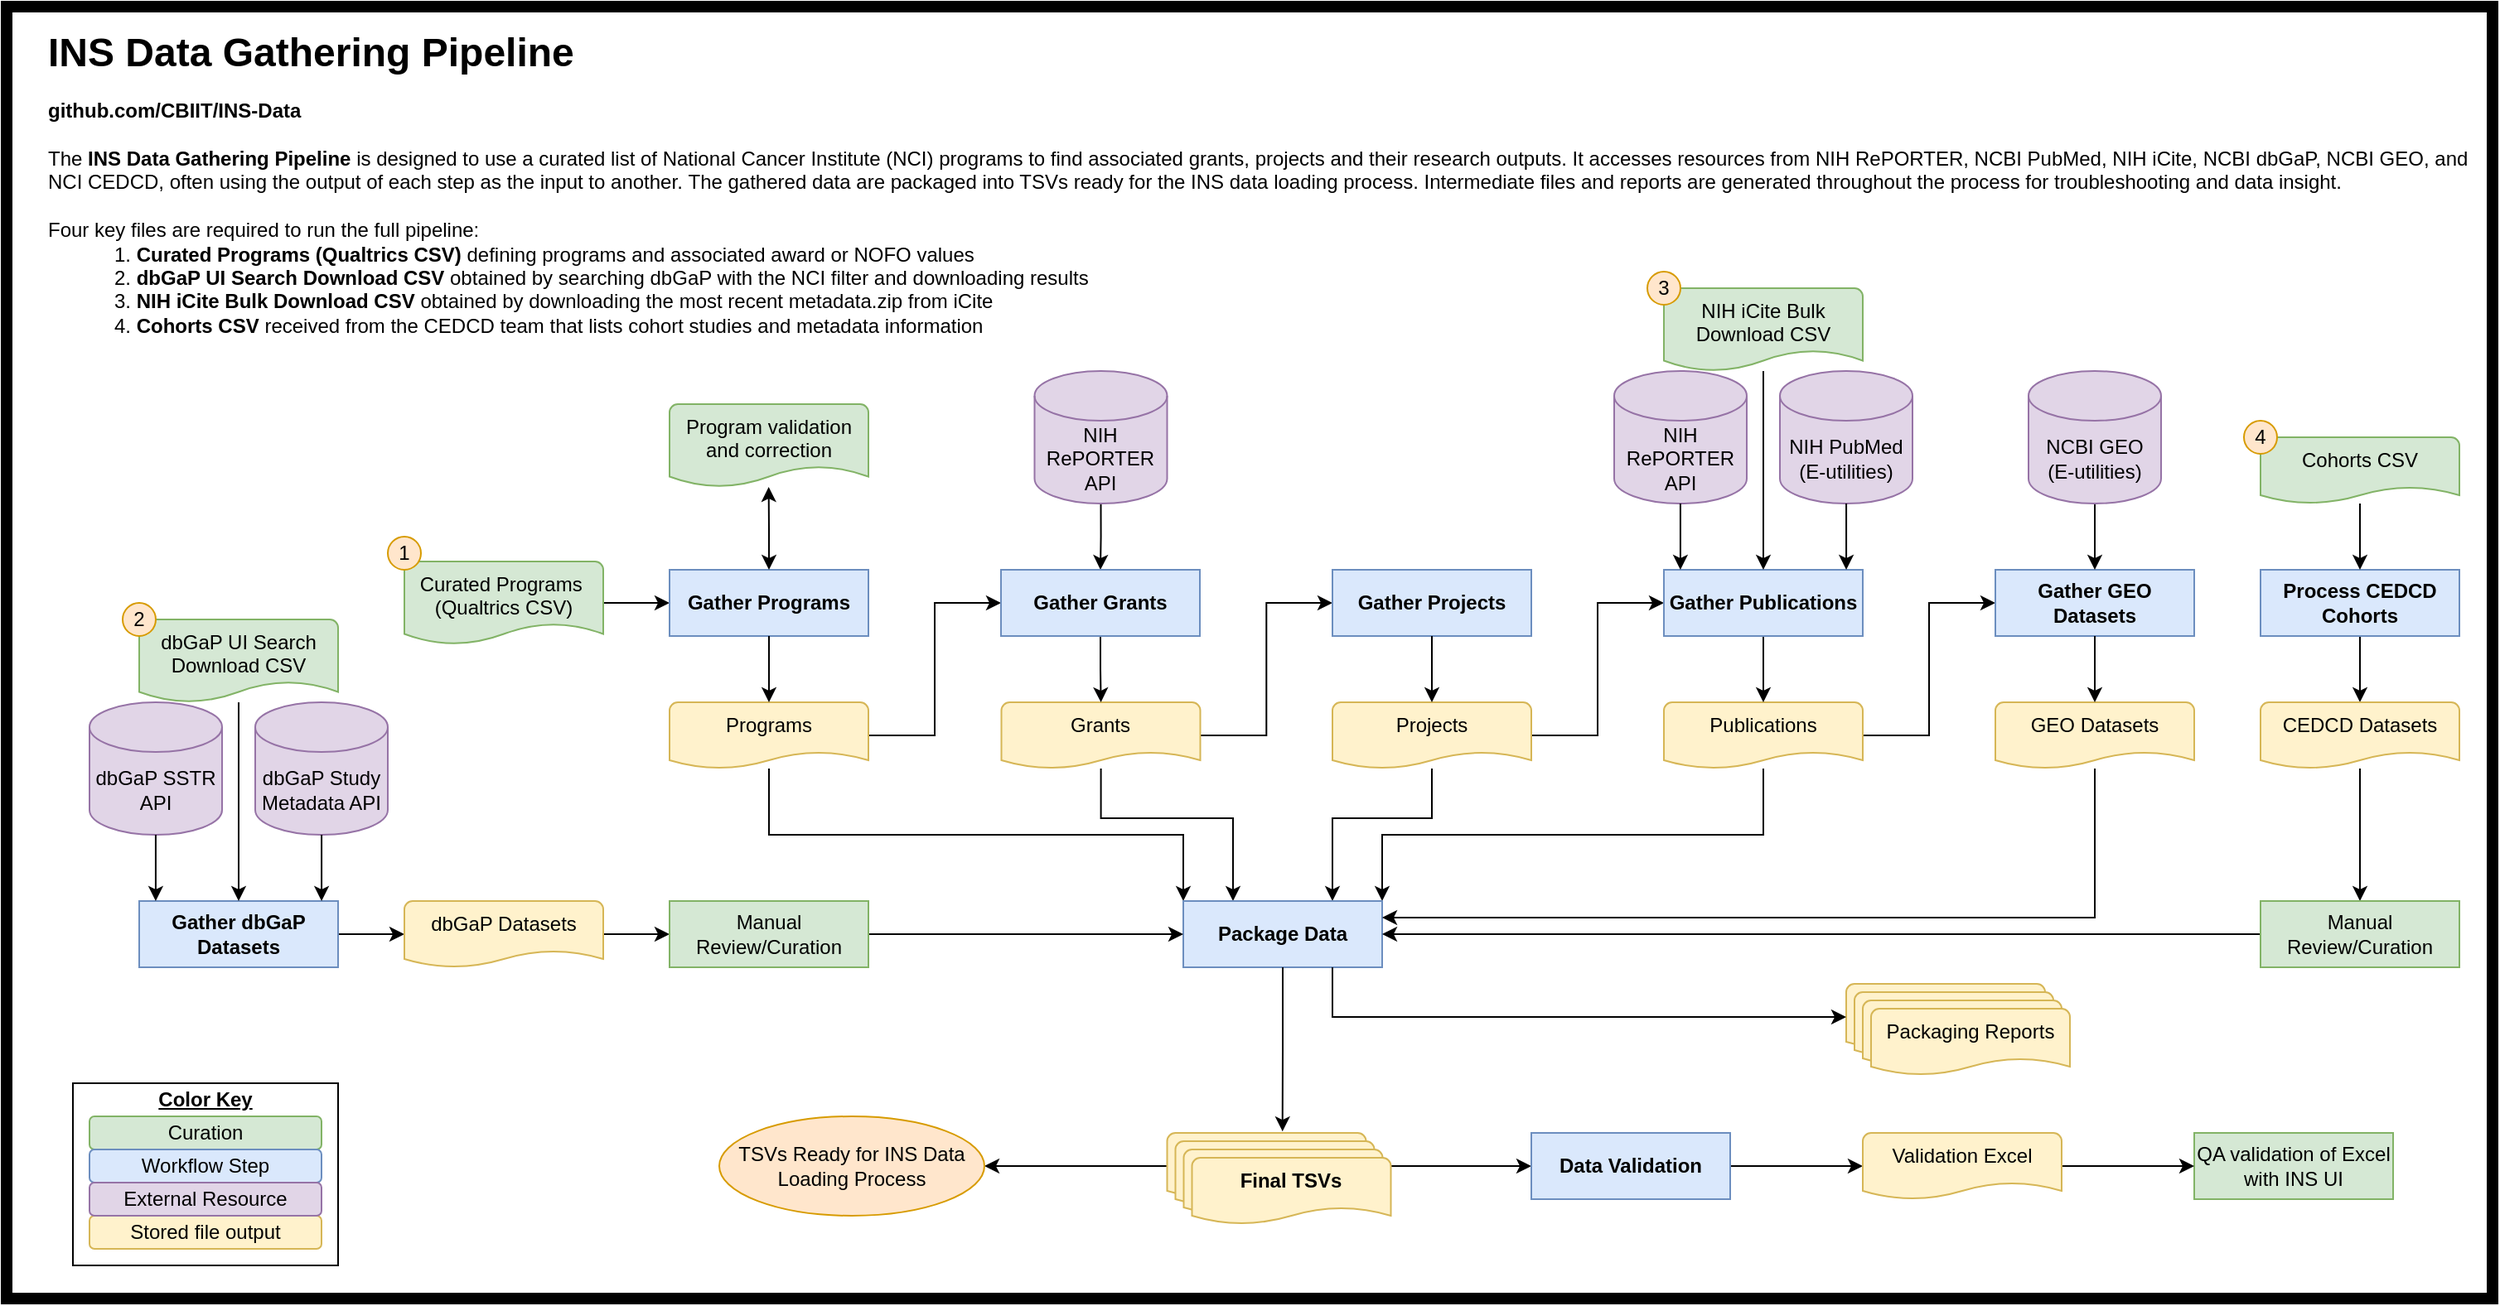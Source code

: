 <mxfile version="27.1.4">
  <diagram name="Page-1" id="uefWlJh99sZlFegfP22R">
    <mxGraphModel dx="2083" dy="1347" grid="1" gridSize="10" guides="1" tooltips="1" connect="1" arrows="1" fold="1" page="0" pageScale="1" pageWidth="850" pageHeight="1100" math="0" shadow="0">
      <root>
        <mxCell id="0" />
        <mxCell id="1" parent="0" />
        <mxCell id="RwEqUDWk7FrTfcTtBMZq-87" value="" style="rounded=0;whiteSpace=wrap;html=1;perimeterSpacing=0;strokeWidth=7;" vertex="1" parent="1">
          <mxGeometry x="240" y="-360" width="1500" height="780" as="geometry" />
        </mxCell>
        <mxCell id="RwEqUDWk7FrTfcTtBMZq-61" value="" style="edgeStyle=orthogonalEdgeStyle;rounded=0;orthogonalLoop=1;jettySize=auto;html=1;" edge="1" parent="1" source="r6HnroZV0TJYuFAMtPQ7-13" target="RwEqUDWk7FrTfcTtBMZq-60">
          <mxGeometry relative="1" as="geometry">
            <Array as="points">
              <mxPoint x="910" y="340" />
              <mxPoint x="910" y="340" />
            </Array>
          </mxGeometry>
        </mxCell>
        <mxCell id="RwEqUDWk7FrTfcTtBMZq-55" value="" style="edgeStyle=orthogonalEdgeStyle;rounded=0;orthogonalLoop=1;jettySize=auto;html=1;" edge="1" parent="1" source="r6HnroZV0TJYuFAMtPQ7-13" target="RwEqUDWk7FrTfcTtBMZq-1">
          <mxGeometry relative="1" as="geometry">
            <Array as="points">
              <mxPoint x="1100" y="340" />
              <mxPoint x="1100" y="340" />
            </Array>
          </mxGeometry>
        </mxCell>
        <mxCell id="gQOOfUeZjju-Q29w7hby-9" value="&lt;p style=&quot;line-height: 100%;&quot;&gt;&lt;/p&gt;&lt;h1 style=&quot;line-height: 100%;&quot;&gt;INS Data Gathering Pipeline&lt;/h1&gt;&lt;div&gt;&lt;b&gt;github.com/CBIIT/INS-Data&lt;/b&gt;&lt;/div&gt;&lt;div&gt;&lt;b&gt;&lt;br&gt;&lt;/b&gt;&lt;/div&gt;&lt;div style=&quot;line-height: 120%;&quot;&gt;The&lt;b&gt; INS Data Gathering Pipeline&lt;/b&gt; is designed to use a curated list of National Cancer Institute (NCI) programs to find associated grants, projects and their research outputs. It accesses resources from NIH RePORTER, NCBI PubMed, NIH iCite, NCBI dbGaP, NCBI GEO, and NCI CEDCD, often using the output of each step as the input to another.&amp;nbsp;&lt;span style=&quot;background-color: initial;&quot;&gt;The gathered data are packaged into TSVs ready for the INS data loading process. Intermediate files and reports are generated throughout the process for troubleshooting and data insight.&amp;nbsp;&lt;/span&gt;&lt;/div&gt;&lt;div style=&quot;line-height: 120%;&quot;&gt;&lt;span style=&quot;background-color: initial;&quot;&gt;&lt;br&gt;&lt;/span&gt;&lt;/div&gt;&lt;div style=&quot;line-height: 120%;&quot;&gt;Four key files are required to run the full pipeline:&amp;nbsp;&lt;/div&gt;&lt;blockquote style=&quot;margin: 0 0 0 40px; border: none; padding: 0px;&quot;&gt;&lt;div style=&quot;line-height: 120%;&quot;&gt;&lt;span style=&quot;background-color: transparent; color: light-dark(rgb(0, 0, 0), rgb(255, 255, 255));&quot;&gt;1. &lt;b&gt;Curated Programs (Qualtrics CSV)&lt;/b&gt; defining programs and associated award or NOFO values&lt;/span&gt;&lt;/div&gt;&lt;div style=&quot;line-height: 120%;&quot;&gt;2. &lt;b&gt;dbGaP UI Search Download CSV&lt;/b&gt; obtained by searching dbGaP with the NCI filter and downloading results&lt;/div&gt;&lt;div style=&quot;line-height: 120%;&quot;&gt;3. &lt;b&gt;NIH iCite Bulk Download CSV&lt;/b&gt; obtained by downloading the most recent metadata.zip from iCite&lt;/div&gt;&lt;div style=&quot;line-height: 120%;&quot;&gt;4. &lt;b&gt;Cohorts CSV&lt;/b&gt; received from the CEDCD team that lists cohort studies and metadata information&lt;/div&gt;&lt;/blockquote&gt;&lt;div style=&quot;line-height: 120%;&quot;&gt;&amp;nbsp;&lt;/div&gt;&lt;p&gt;&lt;/p&gt;" style="text;html=1;strokeColor=none;fillColor=none;spacing=5;spacingTop=-20;whiteSpace=wrap;overflow=hidden;rounded=0;" parent="1" vertex="1">
          <mxGeometry x="260" y="-350" width="1470" height="210" as="geometry" />
        </mxCell>
        <mxCell id="r6HnroZV0TJYuFAMtPQ7-27" style="edgeStyle=orthogonalEdgeStyle;rounded=0;orthogonalLoop=1;jettySize=auto;html=1;" parent="1" source="wkYrDo4dlBRFe5t2DFDZ-1" target="wkYrDo4dlBRFe5t2DFDZ-2" edge="1">
          <mxGeometry relative="1" as="geometry" />
        </mxCell>
        <mxCell id="wkYrDo4dlBRFe5t2DFDZ-1" value="Curated Programs&amp;nbsp; (Qualtrics CSV)" style="strokeWidth=1;html=1;shape=mxgraph.flowchart.document2;whiteSpace=wrap;size=0.25;fillColor=#d5e8d4;strokeColor=#82b366;verticalAlign=top;" parent="1" vertex="1">
          <mxGeometry x="480" y="-25" width="120" height="50" as="geometry" />
        </mxCell>
        <mxCell id="r6HnroZV0TJYuFAMtPQ7-30" style="edgeStyle=orthogonalEdgeStyle;rounded=0;orthogonalLoop=1;jettySize=auto;html=1;exitX=0.75;exitY=0;exitDx=0;exitDy=0;entryX=0.682;entryY=0.755;entryDx=0;entryDy=0;entryPerimeter=0;strokeColor=none;" parent="1" source="wkYrDo4dlBRFe5t2DFDZ-2" edge="1">
          <mxGeometry relative="1" as="geometry">
            <mxPoint x="729.34" y="-74.8" as="targetPoint" />
          </mxGeometry>
        </mxCell>
        <mxCell id="wkYrDo4dlBRFe5t2DFDZ-2" value="Gather Programs" style="rounded=0;whiteSpace=wrap;html=1;fillColor=#dae8fc;strokeColor=#6c8ebf;fontStyle=1" parent="1" vertex="1">
          <mxGeometry x="640" y="-20" width="120" height="40" as="geometry" />
        </mxCell>
        <mxCell id="r6HnroZV0TJYuFAMtPQ7-33" style="edgeStyle=orthogonalEdgeStyle;rounded=0;orthogonalLoop=1;jettySize=auto;html=1;entryX=0;entryY=0.5;entryDx=0;entryDy=0;" parent="1" source="wkYrDo4dlBRFe5t2DFDZ-3" target="wkYrDo4dlBRFe5t2DFDZ-14" edge="1">
          <mxGeometry relative="1" as="geometry" />
        </mxCell>
        <mxCell id="r6HnroZV0TJYuFAMtPQ7-49" style="edgeStyle=orthogonalEdgeStyle;rounded=0;orthogonalLoop=1;jettySize=auto;html=1;entryX=0;entryY=0;entryDx=0;entryDy=0;" parent="1" source="wkYrDo4dlBRFe5t2DFDZ-3" target="r6HnroZV0TJYuFAMtPQ7-10" edge="1">
          <mxGeometry relative="1" as="geometry">
            <Array as="points">
              <mxPoint x="700" y="140" />
              <mxPoint x="950" y="140" />
            </Array>
          </mxGeometry>
        </mxCell>
        <mxCell id="wkYrDo4dlBRFe5t2DFDZ-3" value="Programs" style="strokeWidth=1;html=1;shape=mxgraph.flowchart.document2;whiteSpace=wrap;size=0.25;fillColor=#fff2cc;strokeColor=#d6b656;verticalAlign=top;" parent="1" vertex="1">
          <mxGeometry x="640" y="60" width="120" height="40" as="geometry" />
        </mxCell>
        <mxCell id="r6HnroZV0TJYuFAMtPQ7-34" style="edgeStyle=orthogonalEdgeStyle;rounded=0;orthogonalLoop=1;jettySize=auto;html=1;exitX=0.5;exitY=1;exitDx=0;exitDy=0;exitPerimeter=0;" parent="1" source="r6HnroZV0TJYuFAMtPQ7-39" target="wkYrDo4dlBRFe5t2DFDZ-14" edge="1">
          <mxGeometry relative="1" as="geometry">
            <mxPoint x="900" y="-60" as="sourcePoint" />
          </mxGeometry>
        </mxCell>
        <mxCell id="r6HnroZV0TJYuFAMtPQ7-37" style="edgeStyle=orthogonalEdgeStyle;rounded=0;orthogonalLoop=1;jettySize=auto;html=1;entryX=0;entryY=0.5;entryDx=0;entryDy=0;" parent="1" source="wkYrDo4dlBRFe5t2DFDZ-21" target="r6HnroZV0TJYuFAMtPQ7-1" edge="1">
          <mxGeometry relative="1" as="geometry" />
        </mxCell>
        <mxCell id="r6HnroZV0TJYuFAMtPQ7-50" style="edgeStyle=orthogonalEdgeStyle;rounded=0;orthogonalLoop=1;jettySize=auto;html=1;entryX=0.25;entryY=0;entryDx=0;entryDy=0;" parent="1" source="wkYrDo4dlBRFe5t2DFDZ-21" target="r6HnroZV0TJYuFAMtPQ7-10" edge="1">
          <mxGeometry relative="1" as="geometry">
            <Array as="points">
              <mxPoint x="900" y="130" />
              <mxPoint x="980" y="130" />
            </Array>
          </mxGeometry>
        </mxCell>
        <mxCell id="wkYrDo4dlBRFe5t2DFDZ-21" value="Grants" style="strokeWidth=1;html=1;shape=mxgraph.flowchart.document2;whiteSpace=wrap;size=0.25;fillColor=#fff2cc;strokeColor=#d6b656;verticalAlign=top;" parent="1" vertex="1">
          <mxGeometry x="840.25" y="60" width="120" height="40" as="geometry" />
        </mxCell>
        <mxCell id="r6HnroZV0TJYuFAMtPQ7-35" style="edgeStyle=orthogonalEdgeStyle;rounded=0;orthogonalLoop=1;jettySize=auto;html=1;" parent="1" source="wkYrDo4dlBRFe5t2DFDZ-14" target="wkYrDo4dlBRFe5t2DFDZ-21" edge="1">
          <mxGeometry relative="1" as="geometry" />
        </mxCell>
        <mxCell id="wkYrDo4dlBRFe5t2DFDZ-14" value="Gather Grants" style="rounded=0;whiteSpace=wrap;html=1;fillColor=#dae8fc;strokeColor=#6c8ebf;fontStyle=1" parent="1" vertex="1">
          <mxGeometry x="840" y="-20" width="120" height="40" as="geometry" />
        </mxCell>
        <mxCell id="r6HnroZV0TJYuFAMtPQ7-1" value="Gather Projects" style="rounded=0;whiteSpace=wrap;html=1;fillColor=#dae8fc;strokeColor=#6c8ebf;fontStyle=1" parent="1" vertex="1">
          <mxGeometry x="1040" y="-20" width="120" height="40" as="geometry" />
        </mxCell>
        <mxCell id="r6HnroZV0TJYuFAMtPQ7-51" style="edgeStyle=orthogonalEdgeStyle;rounded=0;orthogonalLoop=1;jettySize=auto;html=1;entryX=0.75;entryY=0;entryDx=0;entryDy=0;" parent="1" source="r6HnroZV0TJYuFAMtPQ7-2" target="r6HnroZV0TJYuFAMtPQ7-10" edge="1">
          <mxGeometry relative="1" as="geometry">
            <Array as="points">
              <mxPoint x="1100" y="130" />
              <mxPoint x="1040" y="130" />
            </Array>
          </mxGeometry>
        </mxCell>
        <mxCell id="RwEqUDWk7FrTfcTtBMZq-78" style="edgeStyle=orthogonalEdgeStyle;rounded=0;orthogonalLoop=1;jettySize=auto;html=1;entryX=0;entryY=0.5;entryDx=0;entryDy=0;" edge="1" parent="1" source="r6HnroZV0TJYuFAMtPQ7-2" target="RwEqUDWk7FrTfcTtBMZq-70">
          <mxGeometry relative="1" as="geometry" />
        </mxCell>
        <mxCell id="r6HnroZV0TJYuFAMtPQ7-2" value="Projects" style="strokeWidth=1;html=1;shape=mxgraph.flowchart.document2;whiteSpace=wrap;size=0.25;fillColor=#fff2cc;strokeColor=#d6b656;verticalAlign=top;" parent="1" vertex="1">
          <mxGeometry x="1040" y="60" width="120" height="40" as="geometry" />
        </mxCell>
        <mxCell id="r6HnroZV0TJYuFAMtPQ7-52" style="edgeStyle=orthogonalEdgeStyle;rounded=0;orthogonalLoop=1;jettySize=auto;html=1;entryX=1;entryY=0;entryDx=0;entryDy=0;" parent="1" source="r6HnroZV0TJYuFAMtPQ7-5" target="r6HnroZV0TJYuFAMtPQ7-10" edge="1">
          <mxGeometry relative="1" as="geometry">
            <Array as="points">
              <mxPoint x="1300" y="140" />
              <mxPoint x="1070" y="140" />
            </Array>
          </mxGeometry>
        </mxCell>
        <mxCell id="RwEqUDWk7FrTfcTtBMZq-10" style="edgeStyle=orthogonalEdgeStyle;rounded=0;orthogonalLoop=1;jettySize=auto;html=1;entryX=0;entryY=0.5;entryDx=0;entryDy=0;" edge="1" parent="1" source="r6HnroZV0TJYuFAMtPQ7-5" target="RwEqUDWk7FrTfcTtBMZq-8">
          <mxGeometry relative="1" as="geometry" />
        </mxCell>
        <mxCell id="r6HnroZV0TJYuFAMtPQ7-5" value="Publications" style="strokeWidth=1;html=1;shape=mxgraph.flowchart.document2;whiteSpace=wrap;size=0.25;fillColor=#fff2cc;strokeColor=#d6b656;verticalAlign=top;" parent="1" vertex="1">
          <mxGeometry x="1240" y="60" width="120" height="40" as="geometry" />
        </mxCell>
        <mxCell id="r6HnroZV0TJYuFAMtPQ7-10" value="Package Data" style="rounded=0;whiteSpace=wrap;html=1;fillColor=#dae8fc;strokeColor=#6c8ebf;fontStyle=1" parent="1" vertex="1">
          <mxGeometry x="950" y="180" width="120" height="40" as="geometry" />
        </mxCell>
        <mxCell id="r6HnroZV0TJYuFAMtPQ7-17" value="" style="group;fontStyle=1;labelBorderColor=none;shadow=0;" parent="1" vertex="1" connectable="0">
          <mxGeometry x="940.25" y="320" width="135" height="55" as="geometry" />
        </mxCell>
        <mxCell id="r6HnroZV0TJYuFAMtPQ7-11" value="" style="strokeWidth=1;html=1;shape=mxgraph.flowchart.document2;whiteSpace=wrap;size=0.25;fillColor=#fff2cc;strokeColor=#d6b656;verticalAlign=top;fontStyle=1;labelBorderColor=none;shadow=0;" parent="r6HnroZV0TJYuFAMtPQ7-17" vertex="1">
          <mxGeometry width="120" height="40" as="geometry" />
        </mxCell>
        <mxCell id="r6HnroZV0TJYuFAMtPQ7-12" value="" style="strokeWidth=1;html=1;shape=mxgraph.flowchart.document2;whiteSpace=wrap;size=0.25;fillColor=#fff2cc;strokeColor=#d6b656;verticalAlign=top;fontStyle=1;labelBorderColor=none;shadow=0;" parent="r6HnroZV0TJYuFAMtPQ7-17" vertex="1">
          <mxGeometry x="5" y="5" width="120" height="40" as="geometry" />
        </mxCell>
        <mxCell id="r6HnroZV0TJYuFAMtPQ7-13" value="" style="strokeWidth=1;html=1;shape=mxgraph.flowchart.document2;whiteSpace=wrap;size=0.25;fillColor=#fff2cc;strokeColor=#d6b656;verticalAlign=top;fontStyle=1;labelBorderColor=none;shadow=0;" parent="r6HnroZV0TJYuFAMtPQ7-17" vertex="1">
          <mxGeometry x="10" y="10" width="120" height="40" as="geometry" />
        </mxCell>
        <mxCell id="r6HnroZV0TJYuFAMtPQ7-14" value="Final TSVs" style="strokeWidth=1;html=1;shape=mxgraph.flowchart.document2;whiteSpace=wrap;size=0.25;fillColor=#fff2cc;strokeColor=#d6b656;verticalAlign=top;fontStyle=1;labelBorderColor=none;shadow=0;" parent="r6HnroZV0TJYuFAMtPQ7-17" vertex="1">
          <mxGeometry x="15" y="15" width="120" height="40" as="geometry" />
        </mxCell>
        <mxCell id="r6HnroZV0TJYuFAMtPQ7-19" value="" style="group" parent="1" vertex="1" connectable="0">
          <mxGeometry x="1350" y="230" width="135" height="55" as="geometry" />
        </mxCell>
        <mxCell id="r6HnroZV0TJYuFAMtPQ7-20" value="" style="strokeWidth=1;html=1;shape=mxgraph.flowchart.document2;whiteSpace=wrap;size=0.25;fillColor=#fff2cc;strokeColor=#d6b656;verticalAlign=top;" parent="r6HnroZV0TJYuFAMtPQ7-19" vertex="1">
          <mxGeometry width="120" height="40" as="geometry" />
        </mxCell>
        <mxCell id="r6HnroZV0TJYuFAMtPQ7-21" value="" style="strokeWidth=1;html=1;shape=mxgraph.flowchart.document2;whiteSpace=wrap;size=0.25;fillColor=#fff2cc;strokeColor=#d6b656;verticalAlign=top;" parent="r6HnroZV0TJYuFAMtPQ7-19" vertex="1">
          <mxGeometry x="5" y="5" width="120" height="40" as="geometry" />
        </mxCell>
        <mxCell id="r6HnroZV0TJYuFAMtPQ7-22" value="" style="strokeWidth=1;html=1;shape=mxgraph.flowchart.document2;whiteSpace=wrap;size=0.25;fillColor=#fff2cc;strokeColor=#d6b656;verticalAlign=top;" parent="r6HnroZV0TJYuFAMtPQ7-19" vertex="1">
          <mxGeometry x="10" y="10" width="120" height="40" as="geometry" />
        </mxCell>
        <mxCell id="r6HnroZV0TJYuFAMtPQ7-23" value="Packaging Reports" style="strokeWidth=1;html=1;shape=mxgraph.flowchart.document2;whiteSpace=wrap;size=0.25;fillColor=#fff2cc;strokeColor=#d6b656;verticalAlign=top;" parent="r6HnroZV0TJYuFAMtPQ7-19" vertex="1">
          <mxGeometry x="15" y="15" width="120" height="40" as="geometry" />
        </mxCell>
        <mxCell id="r6HnroZV0TJYuFAMtPQ7-31" style="edgeStyle=orthogonalEdgeStyle;rounded=0;orthogonalLoop=1;jettySize=auto;html=1;entryX=0.436;entryY=0.875;entryDx=0;entryDy=0;entryPerimeter=0;startArrow=classic;startFill=1;" parent="1" source="wkYrDo4dlBRFe5t2DFDZ-2" edge="1">
          <mxGeometry relative="1" as="geometry">
            <mxPoint x="699.82" y="-70" as="targetPoint" />
          </mxGeometry>
        </mxCell>
        <mxCell id="r6HnroZV0TJYuFAMtPQ7-32" style="edgeStyle=orthogonalEdgeStyle;rounded=0;orthogonalLoop=1;jettySize=auto;html=1;entryX=0.5;entryY=0;entryDx=0;entryDy=0;entryPerimeter=0;" parent="1" source="wkYrDo4dlBRFe5t2DFDZ-2" target="wkYrDo4dlBRFe5t2DFDZ-3" edge="1">
          <mxGeometry relative="1" as="geometry" />
        </mxCell>
        <mxCell id="r6HnroZV0TJYuFAMtPQ7-38" style="edgeStyle=orthogonalEdgeStyle;rounded=0;orthogonalLoop=1;jettySize=auto;html=1;entryX=0.5;entryY=0;entryDx=0;entryDy=0;entryPerimeter=0;" parent="1" source="r6HnroZV0TJYuFAMtPQ7-1" target="r6HnroZV0TJYuFAMtPQ7-2" edge="1">
          <mxGeometry relative="1" as="geometry" />
        </mxCell>
        <mxCell id="r6HnroZV0TJYuFAMtPQ7-39" value="NIH RePORTER&lt;div&gt;API&lt;/div&gt;" style="shape=cylinder3;whiteSpace=wrap;html=1;boundedLbl=1;backgroundOutline=1;size=15;fillColor=#e1d5e7;strokeColor=#9673a6;" parent="1" vertex="1">
          <mxGeometry x="860.25" y="-140" width="80" height="80" as="geometry" />
        </mxCell>
        <mxCell id="r6HnroZV0TJYuFAMtPQ7-62" value="" style="group" parent="1" vertex="1" connectable="0">
          <mxGeometry x="280" y="290" width="160" height="110" as="geometry" />
        </mxCell>
        <mxCell id="r6HnroZV0TJYuFAMtPQ7-56" value="&lt;p style=&quot;line-height: 0%;&quot;&gt;&lt;b&gt;&lt;u&gt;Color Key&lt;/u&gt;&lt;/b&gt;&lt;/p&gt;" style="rounded=0;whiteSpace=wrap;html=1;verticalAlign=top;spacing=-7;" parent="r6HnroZV0TJYuFAMtPQ7-62" vertex="1">
          <mxGeometry width="160" height="110" as="geometry" />
        </mxCell>
        <mxCell id="r6HnroZV0TJYuFAMtPQ7-57" value="Curation" style="rounded=1;whiteSpace=wrap;html=1;fillColor=#d5e8d4;strokeColor=#82b366;" parent="r6HnroZV0TJYuFAMtPQ7-62" vertex="1">
          <mxGeometry x="10" y="20" width="140" height="20" as="geometry" />
        </mxCell>
        <mxCell id="r6HnroZV0TJYuFAMtPQ7-58" value="Stored file output" style="rounded=1;whiteSpace=wrap;html=1;fillColor=#fff2cc;strokeColor=#d6b656;" parent="r6HnroZV0TJYuFAMtPQ7-62" vertex="1">
          <mxGeometry x="10" y="80" width="140" height="20" as="geometry" />
        </mxCell>
        <mxCell id="r6HnroZV0TJYuFAMtPQ7-60" value="Workflow Step" style="rounded=1;whiteSpace=wrap;html=1;fillColor=#dae8fc;strokeColor=#6c8ebf;" parent="r6HnroZV0TJYuFAMtPQ7-62" vertex="1">
          <mxGeometry x="10" y="40" width="140" height="20" as="geometry" />
        </mxCell>
        <mxCell id="r6HnroZV0TJYuFAMtPQ7-61" value="External Resource" style="rounded=1;whiteSpace=wrap;html=1;fillColor=#e1d5e7;strokeColor=#9673a6;" parent="r6HnroZV0TJYuFAMtPQ7-62" vertex="1">
          <mxGeometry x="10" y="60" width="140" height="20" as="geometry" />
        </mxCell>
        <mxCell id="RwEqUDWk7FrTfcTtBMZq-58" style="edgeStyle=orthogonalEdgeStyle;rounded=0;orthogonalLoop=1;jettySize=auto;html=1;" edge="1" parent="1" source="RwEqUDWk7FrTfcTtBMZq-1" target="RwEqUDWk7FrTfcTtBMZq-57">
          <mxGeometry relative="1" as="geometry" />
        </mxCell>
        <mxCell id="RwEqUDWk7FrTfcTtBMZq-1" value="Data Validation" style="rounded=0;whiteSpace=wrap;html=1;fillColor=#dae8fc;strokeColor=#6c8ebf;fontStyle=1" vertex="1" parent="1">
          <mxGeometry x="1160" y="320" width="120" height="40" as="geometry" />
        </mxCell>
        <mxCell id="RwEqUDWk7FrTfcTtBMZq-8" value="Gather GEO Datasets" style="rounded=0;whiteSpace=wrap;html=1;fillColor=#dae8fc;strokeColor=#6c8ebf;fontStyle=1" vertex="1" parent="1">
          <mxGeometry x="1440" y="-20" width="120" height="40" as="geometry" />
        </mxCell>
        <mxCell id="RwEqUDWk7FrTfcTtBMZq-53" style="edgeStyle=orthogonalEdgeStyle;rounded=0;orthogonalLoop=1;jettySize=auto;html=1;entryX=1;entryY=0.25;entryDx=0;entryDy=0;" edge="1" parent="1" source="RwEqUDWk7FrTfcTtBMZq-9" target="r6HnroZV0TJYuFAMtPQ7-10">
          <mxGeometry relative="1" as="geometry">
            <Array as="points">
              <mxPoint x="1500" y="190" />
            </Array>
          </mxGeometry>
        </mxCell>
        <mxCell id="RwEqUDWk7FrTfcTtBMZq-9" value="GEO Datasets" style="strokeWidth=1;html=1;shape=mxgraph.flowchart.document2;whiteSpace=wrap;size=0.25;fillColor=#fff2cc;strokeColor=#d6b656;verticalAlign=top;" vertex="1" parent="1">
          <mxGeometry x="1440" y="60" width="120" height="40" as="geometry" />
        </mxCell>
        <mxCell id="RwEqUDWk7FrTfcTtBMZq-11" style="edgeStyle=orthogonalEdgeStyle;rounded=0;orthogonalLoop=1;jettySize=auto;html=1;entryX=0.5;entryY=0;entryDx=0;entryDy=0;entryPerimeter=0;" edge="1" parent="1" source="RwEqUDWk7FrTfcTtBMZq-8" target="RwEqUDWk7FrTfcTtBMZq-9">
          <mxGeometry relative="1" as="geometry" />
        </mxCell>
        <mxCell id="RwEqUDWk7FrTfcTtBMZq-14" style="edgeStyle=orthogonalEdgeStyle;rounded=0;orthogonalLoop=1;jettySize=auto;html=1;" edge="1" parent="1" source="RwEqUDWk7FrTfcTtBMZq-13" target="RwEqUDWk7FrTfcTtBMZq-8">
          <mxGeometry relative="1" as="geometry" />
        </mxCell>
        <mxCell id="RwEqUDWk7FrTfcTtBMZq-13" value="NCBI GEO&lt;div&gt;(E-utilities)&lt;/div&gt;" style="shape=cylinder3;whiteSpace=wrap;html=1;boundedLbl=1;backgroundOutline=1;size=15;fillColor=#e1d5e7;strokeColor=#9673a6;" vertex="1" parent="1">
          <mxGeometry x="1460" y="-140" width="80" height="80" as="geometry" />
        </mxCell>
        <mxCell id="RwEqUDWk7FrTfcTtBMZq-29" style="edgeStyle=orthogonalEdgeStyle;rounded=0;orthogonalLoop=1;jettySize=auto;html=1;" edge="1" parent="1" source="RwEqUDWk7FrTfcTtBMZq-15" target="RwEqUDWk7FrTfcTtBMZq-18">
          <mxGeometry relative="1" as="geometry" />
        </mxCell>
        <mxCell id="RwEqUDWk7FrTfcTtBMZq-15" value="Process CEDCD Cohorts" style="rounded=0;whiteSpace=wrap;html=1;fillColor=#dae8fc;strokeColor=#6c8ebf;fontStyle=1" vertex="1" parent="1">
          <mxGeometry x="1600" y="-20" width="120" height="40" as="geometry" />
        </mxCell>
        <mxCell id="RwEqUDWk7FrTfcTtBMZq-17" style="edgeStyle=orthogonalEdgeStyle;rounded=0;orthogonalLoop=1;jettySize=auto;html=1;entryX=0.5;entryY=0;entryDx=0;entryDy=0;" edge="1" parent="1" source="RwEqUDWk7FrTfcTtBMZq-16" target="RwEqUDWk7FrTfcTtBMZq-15">
          <mxGeometry relative="1" as="geometry" />
        </mxCell>
        <mxCell id="RwEqUDWk7FrTfcTtBMZq-16" value="Cohorts CSV" style="strokeWidth=1;html=1;shape=mxgraph.flowchart.document2;whiteSpace=wrap;size=0.25;fillColor=#d5e8d4;strokeColor=#82b366;verticalAlign=top;" vertex="1" parent="1">
          <mxGeometry x="1600" y="-100" width="120" height="40" as="geometry" />
        </mxCell>
        <mxCell id="RwEqUDWk7FrTfcTtBMZq-36" style="edgeStyle=orthogonalEdgeStyle;rounded=0;orthogonalLoop=1;jettySize=auto;html=1;" edge="1" parent="1" source="RwEqUDWk7FrTfcTtBMZq-18" target="RwEqUDWk7FrTfcTtBMZq-35">
          <mxGeometry relative="1" as="geometry" />
        </mxCell>
        <mxCell id="RwEqUDWk7FrTfcTtBMZq-18" value="CEDCD Datasets" style="strokeWidth=1;html=1;shape=mxgraph.flowchart.document2;whiteSpace=wrap;size=0.25;fillColor=#fff2cc;strokeColor=#d6b656;verticalAlign=top;" vertex="1" parent="1">
          <mxGeometry x="1600" y="60" width="120" height="40" as="geometry" />
        </mxCell>
        <mxCell id="RwEqUDWk7FrTfcTtBMZq-31" style="edgeStyle=orthogonalEdgeStyle;rounded=0;orthogonalLoop=1;jettySize=auto;html=1;" edge="1" parent="1" source="RwEqUDWk7FrTfcTtBMZq-20" target="RwEqUDWk7FrTfcTtBMZq-30">
          <mxGeometry relative="1" as="geometry" />
        </mxCell>
        <mxCell id="RwEqUDWk7FrTfcTtBMZq-20" value="Gather dbGaP Datasets" style="rounded=0;whiteSpace=wrap;html=1;fillColor=#dae8fc;strokeColor=#6c8ebf;fontStyle=1" vertex="1" parent="1">
          <mxGeometry x="320" y="180" width="120" height="40" as="geometry" />
        </mxCell>
        <mxCell id="RwEqUDWk7FrTfcTtBMZq-22" value="dbGaP Study Metadata API" style="shape=cylinder3;whiteSpace=wrap;html=1;boundedLbl=1;backgroundOutline=1;size=15;fillColor=#e1d5e7;strokeColor=#9673a6;" vertex="1" parent="1">
          <mxGeometry x="390" y="60" width="80" height="80" as="geometry" />
        </mxCell>
        <mxCell id="RwEqUDWk7FrTfcTtBMZq-23" value="dbGaP SSTR API" style="shape=cylinder3;whiteSpace=wrap;html=1;boundedLbl=1;backgroundOutline=1;size=15;fillColor=#e1d5e7;strokeColor=#9673a6;" vertex="1" parent="1">
          <mxGeometry x="290" y="60" width="80" height="80" as="geometry" />
        </mxCell>
        <mxCell id="RwEqUDWk7FrTfcTtBMZq-40" style="edgeStyle=orthogonalEdgeStyle;rounded=0;orthogonalLoop=1;jettySize=auto;html=1;" edge="1" parent="1" source="RwEqUDWk7FrTfcTtBMZq-27" target="RwEqUDWk7FrTfcTtBMZq-20">
          <mxGeometry relative="1" as="geometry" />
        </mxCell>
        <mxCell id="RwEqUDWk7FrTfcTtBMZq-27" value="dbGaP UI Search Download CSV" style="strokeWidth=1;html=1;shape=mxgraph.flowchart.document2;whiteSpace=wrap;size=0.25;fillColor=#d5e8d4;strokeColor=#82b366;verticalAlign=top;" vertex="1" parent="1">
          <mxGeometry x="320" y="10" width="120" height="50" as="geometry" />
        </mxCell>
        <mxCell id="RwEqUDWk7FrTfcTtBMZq-38" style="edgeStyle=orthogonalEdgeStyle;rounded=0;orthogonalLoop=1;jettySize=auto;html=1;" edge="1" parent="1" source="RwEqUDWk7FrTfcTtBMZq-30" target="RwEqUDWk7FrTfcTtBMZq-37">
          <mxGeometry relative="1" as="geometry" />
        </mxCell>
        <mxCell id="RwEqUDWk7FrTfcTtBMZq-30" value="dbGaP Datasets" style="strokeWidth=1;html=1;shape=mxgraph.flowchart.document2;whiteSpace=wrap;size=0.25;fillColor=#fff2cc;strokeColor=#d6b656;verticalAlign=top;" vertex="1" parent="1">
          <mxGeometry x="480" y="180" width="120" height="40" as="geometry" />
        </mxCell>
        <mxCell id="RwEqUDWk7FrTfcTtBMZq-80" style="edgeStyle=orthogonalEdgeStyle;rounded=0;orthogonalLoop=1;jettySize=auto;html=1;entryX=1;entryY=0.5;entryDx=0;entryDy=0;" edge="1" parent="1" source="RwEqUDWk7FrTfcTtBMZq-35" target="r6HnroZV0TJYuFAMtPQ7-10">
          <mxGeometry relative="1" as="geometry" />
        </mxCell>
        <mxCell id="RwEqUDWk7FrTfcTtBMZq-35" value="&lt;span style=&quot;font-weight: normal;&quot;&gt;Manual Review/Curation&lt;/span&gt;" style="rounded=0;whiteSpace=wrap;html=1;fillColor=#d5e8d4;strokeColor=#82b366;fontStyle=1" vertex="1" parent="1">
          <mxGeometry x="1600" y="180" width="120" height="40" as="geometry" />
        </mxCell>
        <mxCell id="RwEqUDWk7FrTfcTtBMZq-48" style="edgeStyle=orthogonalEdgeStyle;rounded=0;orthogonalLoop=1;jettySize=auto;html=1;" edge="1" parent="1" source="RwEqUDWk7FrTfcTtBMZq-37" target="r6HnroZV0TJYuFAMtPQ7-10">
          <mxGeometry relative="1" as="geometry" />
        </mxCell>
        <mxCell id="RwEqUDWk7FrTfcTtBMZq-37" value="&lt;span style=&quot;font-weight: normal;&quot;&gt;Manual Review/Curation&lt;/span&gt;" style="rounded=0;whiteSpace=wrap;html=1;fillColor=#d5e8d4;strokeColor=#82b366;fontStyle=1" vertex="1" parent="1">
          <mxGeometry x="640" y="180" width="120" height="40" as="geometry" />
        </mxCell>
        <mxCell id="RwEqUDWk7FrTfcTtBMZq-46" style="edgeStyle=orthogonalEdgeStyle;rounded=0;orthogonalLoop=1;jettySize=auto;html=1;entryX=0.083;entryY=0;entryDx=0;entryDy=0;entryPerimeter=0;" edge="1" parent="1" source="RwEqUDWk7FrTfcTtBMZq-23" target="RwEqUDWk7FrTfcTtBMZq-20">
          <mxGeometry relative="1" as="geometry" />
        </mxCell>
        <mxCell id="RwEqUDWk7FrTfcTtBMZq-47" style="edgeStyle=orthogonalEdgeStyle;rounded=0;orthogonalLoop=1;jettySize=auto;html=1;entryX=0.917;entryY=0;entryDx=0;entryDy=0;entryPerimeter=0;" edge="1" parent="1" source="RwEqUDWk7FrTfcTtBMZq-22" target="RwEqUDWk7FrTfcTtBMZq-20">
          <mxGeometry relative="1" as="geometry" />
        </mxCell>
        <mxCell id="RwEqUDWk7FrTfcTtBMZq-49" style="edgeStyle=orthogonalEdgeStyle;rounded=0;orthogonalLoop=1;jettySize=auto;html=1;entryX=0.58;entryY=-0.023;entryDx=0;entryDy=0;entryPerimeter=0;" edge="1" parent="1" source="r6HnroZV0TJYuFAMtPQ7-10" target="r6HnroZV0TJYuFAMtPQ7-11">
          <mxGeometry relative="1" as="geometry" />
        </mxCell>
        <mxCell id="RwEqUDWk7FrTfcTtBMZq-50" style="edgeStyle=orthogonalEdgeStyle;rounded=0;orthogonalLoop=1;jettySize=auto;html=1;exitX=0.75;exitY=1;exitDx=0;exitDy=0;entryX=0;entryY=0.5;entryDx=0;entryDy=0;entryPerimeter=0;" edge="1" parent="1" source="r6HnroZV0TJYuFAMtPQ7-10" target="r6HnroZV0TJYuFAMtPQ7-20">
          <mxGeometry relative="1" as="geometry" />
        </mxCell>
        <mxCell id="RwEqUDWk7FrTfcTtBMZq-54" value="&lt;span style=&quot;font-weight: 400;&quot;&gt;QA validation of Excel with INS UI&lt;/span&gt;" style="rounded=0;whiteSpace=wrap;html=1;fillColor=#d5e8d4;strokeColor=#82b366;fontStyle=1" vertex="1" parent="1">
          <mxGeometry x="1560" y="320" width="120" height="40" as="geometry" />
        </mxCell>
        <mxCell id="RwEqUDWk7FrTfcTtBMZq-59" style="edgeStyle=orthogonalEdgeStyle;rounded=0;orthogonalLoop=1;jettySize=auto;html=1;" edge="1" parent="1" source="RwEqUDWk7FrTfcTtBMZq-57" target="RwEqUDWk7FrTfcTtBMZq-54">
          <mxGeometry relative="1" as="geometry" />
        </mxCell>
        <mxCell id="RwEqUDWk7FrTfcTtBMZq-57" value="Validation Excel" style="strokeWidth=1;html=1;shape=mxgraph.flowchart.document2;whiteSpace=wrap;size=0.25;fillColor=#fff2cc;strokeColor=#d6b656;verticalAlign=top;" vertex="1" parent="1">
          <mxGeometry x="1360" y="320" width="120" height="40" as="geometry" />
        </mxCell>
        <mxCell id="RwEqUDWk7FrTfcTtBMZq-60" value="TSVs Ready for INS Data Loading Process" style="ellipse;whiteSpace=wrap;html=1;fillColor=#ffe6cc;strokeColor=#d79b00;" vertex="1" parent="1">
          <mxGeometry x="670" y="310" width="160" height="60" as="geometry" />
        </mxCell>
        <mxCell id="RwEqUDWk7FrTfcTtBMZq-77" style="edgeStyle=orthogonalEdgeStyle;rounded=0;orthogonalLoop=1;jettySize=auto;html=1;" edge="1" parent="1" source="RwEqUDWk7FrTfcTtBMZq-70" target="r6HnroZV0TJYuFAMtPQ7-5">
          <mxGeometry relative="1" as="geometry" />
        </mxCell>
        <mxCell id="RwEqUDWk7FrTfcTtBMZq-70" value="Gather Publications" style="rounded=0;whiteSpace=wrap;html=1;fillColor=#dae8fc;strokeColor=#6c8ebf;fontStyle=1" vertex="1" parent="1">
          <mxGeometry x="1240" y="-20" width="120" height="40" as="geometry" />
        </mxCell>
        <mxCell id="RwEqUDWk7FrTfcTtBMZq-71" value="NIH PubMed (E-utilities)" style="shape=cylinder3;whiteSpace=wrap;html=1;boundedLbl=1;backgroundOutline=1;size=15;fillColor=#e1d5e7;strokeColor=#9673a6;" vertex="1" parent="1">
          <mxGeometry x="1310" y="-140" width="80" height="80" as="geometry" />
        </mxCell>
        <mxCell id="RwEqUDWk7FrTfcTtBMZq-72" value="NIH RePORTER API" style="shape=cylinder3;whiteSpace=wrap;html=1;boundedLbl=1;backgroundOutline=1;size=15;fillColor=#e1d5e7;strokeColor=#9673a6;" vertex="1" parent="1">
          <mxGeometry x="1210" y="-140" width="80" height="80" as="geometry" />
        </mxCell>
        <mxCell id="RwEqUDWk7FrTfcTtBMZq-73" style="edgeStyle=orthogonalEdgeStyle;rounded=0;orthogonalLoop=1;jettySize=auto;html=1;" edge="1" parent="1" source="RwEqUDWk7FrTfcTtBMZq-74" target="RwEqUDWk7FrTfcTtBMZq-70">
          <mxGeometry relative="1" as="geometry" />
        </mxCell>
        <mxCell id="RwEqUDWk7FrTfcTtBMZq-74" value="NIH iCite Bulk Download CSV" style="strokeWidth=1;html=1;shape=mxgraph.flowchart.document2;whiteSpace=wrap;size=0.25;fillColor=#d5e8d4;strokeColor=#82b366;verticalAlign=top;" vertex="1" parent="1">
          <mxGeometry x="1240" y="-190" width="120" height="50" as="geometry" />
        </mxCell>
        <mxCell id="RwEqUDWk7FrTfcTtBMZq-75" style="edgeStyle=orthogonalEdgeStyle;rounded=0;orthogonalLoop=1;jettySize=auto;html=1;entryX=0.083;entryY=0;entryDx=0;entryDy=0;entryPerimeter=0;" edge="1" parent="1" source="RwEqUDWk7FrTfcTtBMZq-72" target="RwEqUDWk7FrTfcTtBMZq-70">
          <mxGeometry relative="1" as="geometry" />
        </mxCell>
        <mxCell id="RwEqUDWk7FrTfcTtBMZq-76" style="edgeStyle=orthogonalEdgeStyle;rounded=0;orthogonalLoop=1;jettySize=auto;html=1;entryX=0.917;entryY=0;entryDx=0;entryDy=0;entryPerimeter=0;" edge="1" parent="1" source="RwEqUDWk7FrTfcTtBMZq-71" target="RwEqUDWk7FrTfcTtBMZq-70">
          <mxGeometry relative="1" as="geometry" />
        </mxCell>
        <mxCell id="RwEqUDWk7FrTfcTtBMZq-79" value="Program validation and correction" style="strokeWidth=1;html=1;shape=mxgraph.flowchart.document2;whiteSpace=wrap;size=0.25;fillColor=#d5e8d4;strokeColor=#82b366;verticalAlign=top;" vertex="1" parent="1">
          <mxGeometry x="640" y="-120" width="120" height="50" as="geometry" />
        </mxCell>
        <mxCell id="RwEqUDWk7FrTfcTtBMZq-81" value="1" style="ellipse;whiteSpace=wrap;html=1;fillColor=#ffe6cc;strokeColor=#d79b00;" vertex="1" parent="1">
          <mxGeometry x="470" y="-40" width="20" height="20" as="geometry" />
        </mxCell>
        <mxCell id="RwEqUDWk7FrTfcTtBMZq-82" value="2" style="ellipse;whiteSpace=wrap;html=1;fillColor=#ffe6cc;strokeColor=#d79b00;" vertex="1" parent="1">
          <mxGeometry x="310" width="20" height="20" as="geometry" />
        </mxCell>
        <mxCell id="RwEqUDWk7FrTfcTtBMZq-83" value="3" style="ellipse;whiteSpace=wrap;html=1;fillColor=#ffe6cc;strokeColor=#d79b00;" vertex="1" parent="1">
          <mxGeometry x="1230" y="-200" width="20" height="20" as="geometry" />
        </mxCell>
        <mxCell id="RwEqUDWk7FrTfcTtBMZq-84" value="4" style="ellipse;whiteSpace=wrap;html=1;fillColor=#ffe6cc;strokeColor=#d79b00;" vertex="1" parent="1">
          <mxGeometry x="1590" y="-110" width="20" height="20" as="geometry" />
        </mxCell>
      </root>
    </mxGraphModel>
  </diagram>
</mxfile>
